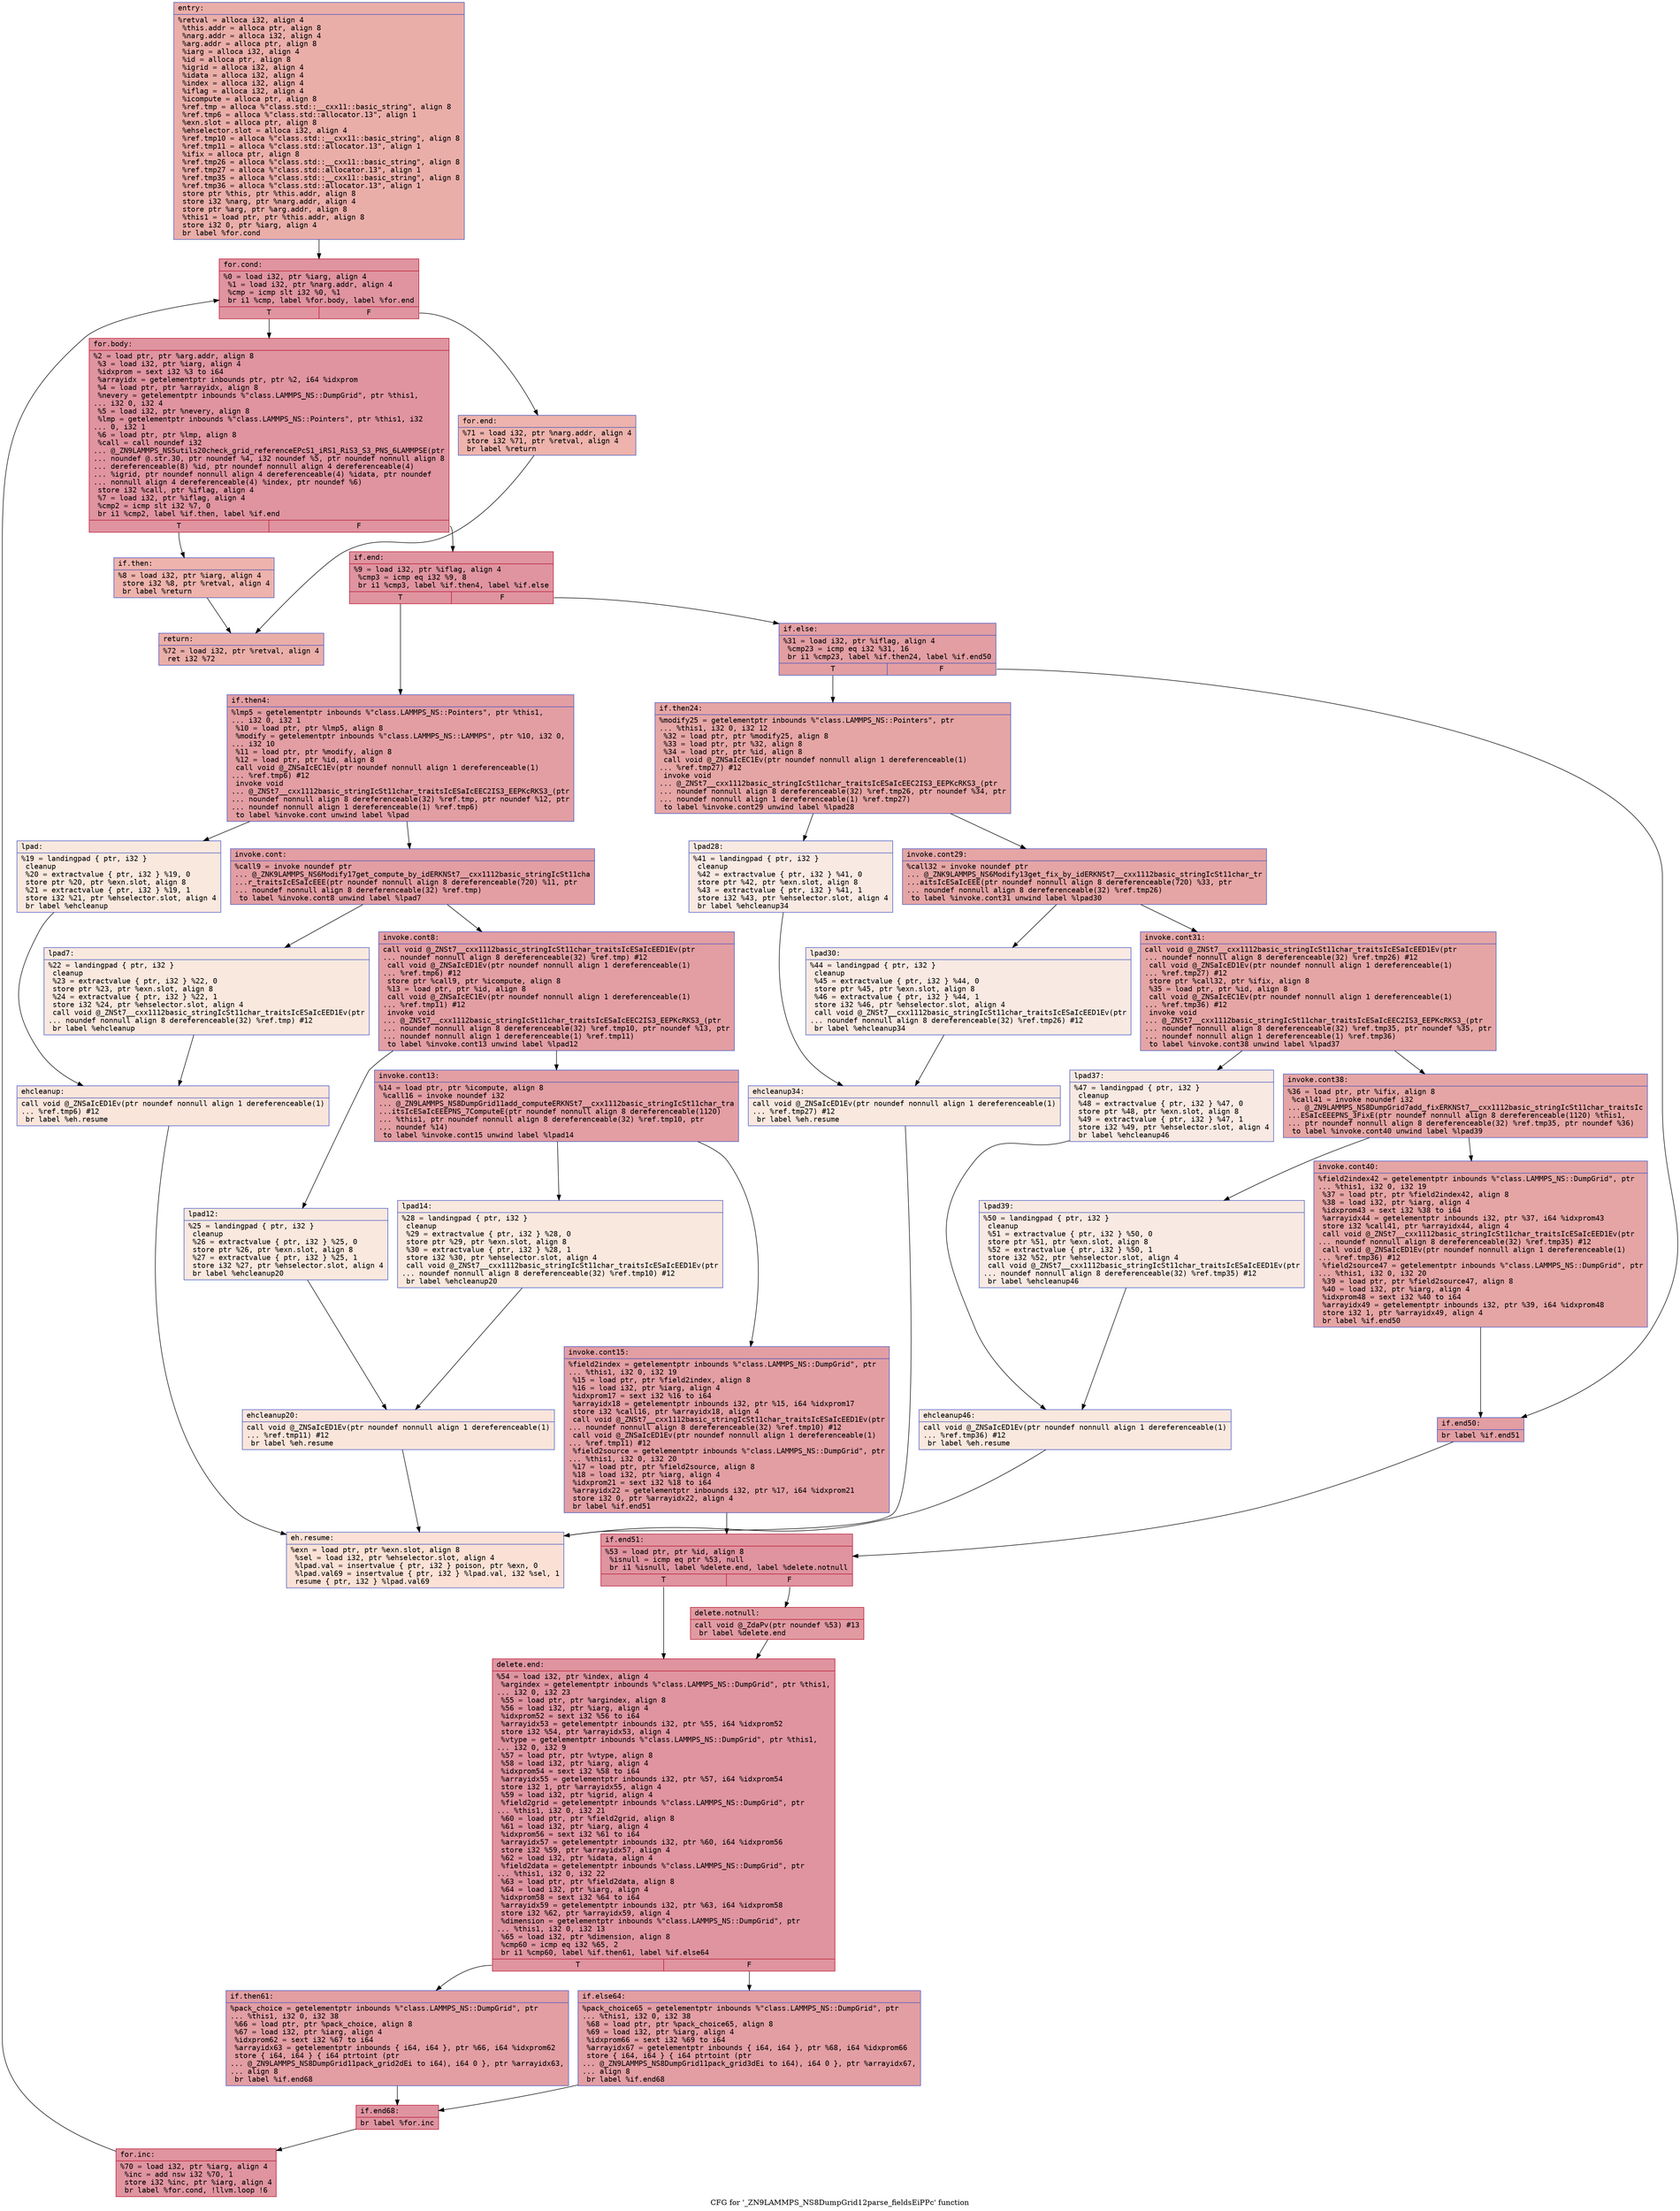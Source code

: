 digraph "CFG for '_ZN9LAMMPS_NS8DumpGrid12parse_fieldsEiPPc' function" {
	label="CFG for '_ZN9LAMMPS_NS8DumpGrid12parse_fieldsEiPPc' function";

	Node0x557f62bcbe90 [shape=record,color="#3d50c3ff", style=filled, fillcolor="#d0473d70" fontname="Courier",label="{entry:\l|  %retval = alloca i32, align 4\l  %this.addr = alloca ptr, align 8\l  %narg.addr = alloca i32, align 4\l  %arg.addr = alloca ptr, align 8\l  %iarg = alloca i32, align 4\l  %id = alloca ptr, align 8\l  %igrid = alloca i32, align 4\l  %idata = alloca i32, align 4\l  %index = alloca i32, align 4\l  %iflag = alloca i32, align 4\l  %icompute = alloca ptr, align 8\l  %ref.tmp = alloca %\"class.std::__cxx11::basic_string\", align 8\l  %ref.tmp6 = alloca %\"class.std::allocator.13\", align 1\l  %exn.slot = alloca ptr, align 8\l  %ehselector.slot = alloca i32, align 4\l  %ref.tmp10 = alloca %\"class.std::__cxx11::basic_string\", align 8\l  %ref.tmp11 = alloca %\"class.std::allocator.13\", align 1\l  %ifix = alloca ptr, align 8\l  %ref.tmp26 = alloca %\"class.std::__cxx11::basic_string\", align 8\l  %ref.tmp27 = alloca %\"class.std::allocator.13\", align 1\l  %ref.tmp35 = alloca %\"class.std::__cxx11::basic_string\", align 8\l  %ref.tmp36 = alloca %\"class.std::allocator.13\", align 1\l  store ptr %this, ptr %this.addr, align 8\l  store i32 %narg, ptr %narg.addr, align 4\l  store ptr %arg, ptr %arg.addr, align 8\l  %this1 = load ptr, ptr %this.addr, align 8\l  store i32 0, ptr %iarg, align 4\l  br label %for.cond\l}"];
	Node0x557f62bcbe90 -> Node0x557f62bcd2b0[tooltip="entry -> for.cond\nProbability 100.00%" ];
	Node0x557f62bcd2b0 [shape=record,color="#b70d28ff", style=filled, fillcolor="#b70d2870" fontname="Courier",label="{for.cond:\l|  %0 = load i32, ptr %iarg, align 4\l  %1 = load i32, ptr %narg.addr, align 4\l  %cmp = icmp slt i32 %0, %1\l  br i1 %cmp, label %for.body, label %for.end\l|{<s0>T|<s1>F}}"];
	Node0x557f62bcd2b0:s0 -> Node0x557f62bcd4b0[tooltip="for.cond -> for.body\nProbability 96.88%" ];
	Node0x557f62bcd2b0:s1 -> Node0x557f62bcd530[tooltip="for.cond -> for.end\nProbability 3.12%" ];
	Node0x557f62bcd4b0 [shape=record,color="#b70d28ff", style=filled, fillcolor="#b70d2870" fontname="Courier",label="{for.body:\l|  %2 = load ptr, ptr %arg.addr, align 8\l  %3 = load i32, ptr %iarg, align 4\l  %idxprom = sext i32 %3 to i64\l  %arrayidx = getelementptr inbounds ptr, ptr %2, i64 %idxprom\l  %4 = load ptr, ptr %arrayidx, align 8\l  %nevery = getelementptr inbounds %\"class.LAMMPS_NS::DumpGrid\", ptr %this1,\l... i32 0, i32 4\l  %5 = load i32, ptr %nevery, align 8\l  %lmp = getelementptr inbounds %\"class.LAMMPS_NS::Pointers\", ptr %this1, i32\l... 0, i32 1\l  %6 = load ptr, ptr %lmp, align 8\l  %call = call noundef i32\l... @_ZN9LAMMPS_NS5utils20check_grid_referenceEPcS1_iRS1_RiS3_S3_PNS_6LAMMPSE(ptr\l... noundef @.str.30, ptr noundef %4, i32 noundef %5, ptr noundef nonnull align 8\l... dereferenceable(8) %id, ptr noundef nonnull align 4 dereferenceable(4)\l... %igrid, ptr noundef nonnull align 4 dereferenceable(4) %idata, ptr noundef\l... nonnull align 4 dereferenceable(4) %index, ptr noundef %6)\l  store i32 %call, ptr %iflag, align 4\l  %7 = load i32, ptr %iflag, align 4\l  %cmp2 = icmp slt i32 %7, 0\l  br i1 %cmp2, label %if.then, label %if.end\l|{<s0>T|<s1>F}}"];
	Node0x557f62bcd4b0:s0 -> Node0x557f62bce120[tooltip="for.body -> if.then\nProbability 3.12%" ];
	Node0x557f62bcd4b0:s1 -> Node0x557f62bce190[tooltip="for.body -> if.end\nProbability 96.88%" ];
	Node0x557f62bce120 [shape=record,color="#3d50c3ff", style=filled, fillcolor="#d6524470" fontname="Courier",label="{if.then:\l|  %8 = load i32, ptr %iarg, align 4\l  store i32 %8, ptr %retval, align 4\l  br label %return\l}"];
	Node0x557f62bce120 -> Node0x557f62bce430[tooltip="if.then -> return\nProbability 100.00%" ];
	Node0x557f62bce190 [shape=record,color="#b70d28ff", style=filled, fillcolor="#b70d2870" fontname="Courier",label="{if.end:\l|  %9 = load i32, ptr %iflag, align 4\l  %cmp3 = icmp eq i32 %9, 8\l  br i1 %cmp3, label %if.then4, label %if.else\l|{<s0>T|<s1>F}}"];
	Node0x557f62bce190:s0 -> Node0x557f62bce640[tooltip="if.end -> if.then4\nProbability 50.00%" ];
	Node0x557f62bce190:s1 -> Node0x557f62bce690[tooltip="if.end -> if.else\nProbability 50.00%" ];
	Node0x557f62bce640 [shape=record,color="#3d50c3ff", style=filled, fillcolor="#be242e70" fontname="Courier",label="{if.then4:\l|  %lmp5 = getelementptr inbounds %\"class.LAMMPS_NS::Pointers\", ptr %this1,\l... i32 0, i32 1\l  %10 = load ptr, ptr %lmp5, align 8\l  %modify = getelementptr inbounds %\"class.LAMMPS_NS::LAMMPS\", ptr %10, i32 0,\l... i32 10\l  %11 = load ptr, ptr %modify, align 8\l  %12 = load ptr, ptr %id, align 8\l  call void @_ZNSaIcEC1Ev(ptr noundef nonnull align 1 dereferenceable(1)\l... %ref.tmp6) #12\l  invoke void\l... @_ZNSt7__cxx1112basic_stringIcSt11char_traitsIcESaIcEEC2IS3_EEPKcRKS3_(ptr\l... noundef nonnull align 8 dereferenceable(32) %ref.tmp, ptr noundef %12, ptr\l... noundef nonnull align 1 dereferenceable(1) %ref.tmp6)\l          to label %invoke.cont unwind label %lpad\l}"];
	Node0x557f62bce640 -> Node0x557f62bcecd0[tooltip="if.then4 -> invoke.cont\nProbability 100.00%" ];
	Node0x557f62bce640 -> Node0x557f62bced50[tooltip="if.then4 -> lpad\nProbability 0.00%" ];
	Node0x557f62bcecd0 [shape=record,color="#3d50c3ff", style=filled, fillcolor="#be242e70" fontname="Courier",label="{invoke.cont:\l|  %call9 = invoke noundef ptr\l... @_ZNK9LAMMPS_NS6Modify17get_compute_by_idERKNSt7__cxx1112basic_stringIcSt11cha\l...r_traitsIcESaIcEEE(ptr noundef nonnull align 8 dereferenceable(720) %11, ptr\l... noundef nonnull align 8 dereferenceable(32) %ref.tmp)\l          to label %invoke.cont8 unwind label %lpad7\l}"];
	Node0x557f62bcecd0 -> Node0x557f62bcec80[tooltip="invoke.cont -> invoke.cont8\nProbability 100.00%" ];
	Node0x557f62bcecd0 -> Node0x557f62bcf0b0[tooltip="invoke.cont -> lpad7\nProbability 0.00%" ];
	Node0x557f62bcec80 [shape=record,color="#3d50c3ff", style=filled, fillcolor="#be242e70" fontname="Courier",label="{invoke.cont8:\l|  call void @_ZNSt7__cxx1112basic_stringIcSt11char_traitsIcESaIcEED1Ev(ptr\l... noundef nonnull align 8 dereferenceable(32) %ref.tmp) #12\l  call void @_ZNSaIcED1Ev(ptr noundef nonnull align 1 dereferenceable(1)\l... %ref.tmp6) #12\l  store ptr %call9, ptr %icompute, align 8\l  %13 = load ptr, ptr %id, align 8\l  call void @_ZNSaIcEC1Ev(ptr noundef nonnull align 1 dereferenceable(1)\l... %ref.tmp11) #12\l  invoke void\l... @_ZNSt7__cxx1112basic_stringIcSt11char_traitsIcESaIcEEC2IS3_EEPKcRKS3_(ptr\l... noundef nonnull align 8 dereferenceable(32) %ref.tmp10, ptr noundef %13, ptr\l... noundef nonnull align 1 dereferenceable(1) %ref.tmp11)\l          to label %invoke.cont13 unwind label %lpad12\l}"];
	Node0x557f62bcec80 -> Node0x557f62bcfbc0[tooltip="invoke.cont8 -> invoke.cont13\nProbability 100.00%" ];
	Node0x557f62bcec80 -> Node0x557f62bcfc40[tooltip="invoke.cont8 -> lpad12\nProbability 0.00%" ];
	Node0x557f62bcfbc0 [shape=record,color="#3d50c3ff", style=filled, fillcolor="#be242e70" fontname="Courier",label="{invoke.cont13:\l|  %14 = load ptr, ptr %icompute, align 8\l  %call16 = invoke noundef i32\l... @_ZN9LAMMPS_NS8DumpGrid11add_computeERKNSt7__cxx1112basic_stringIcSt11char_tra\l...itsIcESaIcEEEPNS_7ComputeE(ptr noundef nonnull align 8 dereferenceable(1120)\l... %this1, ptr noundef nonnull align 8 dereferenceable(32) %ref.tmp10, ptr\l... noundef %14)\l          to label %invoke.cont15 unwind label %lpad14\l}"];
	Node0x557f62bcfbc0 -> Node0x557f62bcfb70[tooltip="invoke.cont13 -> invoke.cont15\nProbability 100.00%" ];
	Node0x557f62bcfbc0 -> Node0x557f62bcff50[tooltip="invoke.cont13 -> lpad14\nProbability 0.00%" ];
	Node0x557f62bcfb70 [shape=record,color="#3d50c3ff", style=filled, fillcolor="#be242e70" fontname="Courier",label="{invoke.cont15:\l|  %field2index = getelementptr inbounds %\"class.LAMMPS_NS::DumpGrid\", ptr\l... %this1, i32 0, i32 19\l  %15 = load ptr, ptr %field2index, align 8\l  %16 = load i32, ptr %iarg, align 4\l  %idxprom17 = sext i32 %16 to i64\l  %arrayidx18 = getelementptr inbounds i32, ptr %15, i64 %idxprom17\l  store i32 %call16, ptr %arrayidx18, align 4\l  call void @_ZNSt7__cxx1112basic_stringIcSt11char_traitsIcESaIcEED1Ev(ptr\l... noundef nonnull align 8 dereferenceable(32) %ref.tmp10) #12\l  call void @_ZNSaIcED1Ev(ptr noundef nonnull align 1 dereferenceable(1)\l... %ref.tmp11) #12\l  %field2source = getelementptr inbounds %\"class.LAMMPS_NS::DumpGrid\", ptr\l... %this1, i32 0, i32 20\l  %17 = load ptr, ptr %field2source, align 8\l  %18 = load i32, ptr %iarg, align 4\l  %idxprom21 = sext i32 %18 to i64\l  %arrayidx22 = getelementptr inbounds i32, ptr %17, i64 %idxprom21\l  store i32 0, ptr %arrayidx22, align 4\l  br label %if.end51\l}"];
	Node0x557f62bcfb70 -> Node0x557f62bd0c90[tooltip="invoke.cont15 -> if.end51\nProbability 100.00%" ];
	Node0x557f62bced50 [shape=record,color="#3d50c3ff", style=filled, fillcolor="#f2cab570" fontname="Courier",label="{lpad:\l|  %19 = landingpad \{ ptr, i32 \}\l          cleanup\l  %20 = extractvalue \{ ptr, i32 \} %19, 0\l  store ptr %20, ptr %exn.slot, align 8\l  %21 = extractvalue \{ ptr, i32 \} %19, 1\l  store i32 %21, ptr %ehselector.slot, align 4\l  br label %ehcleanup\l}"];
	Node0x557f62bced50 -> Node0x557f62bd1010[tooltip="lpad -> ehcleanup\nProbability 100.00%" ];
	Node0x557f62bcf0b0 [shape=record,color="#3d50c3ff", style=filled, fillcolor="#f2cab570" fontname="Courier",label="{lpad7:\l|  %22 = landingpad \{ ptr, i32 \}\l          cleanup\l  %23 = extractvalue \{ ptr, i32 \} %22, 0\l  store ptr %23, ptr %exn.slot, align 8\l  %24 = extractvalue \{ ptr, i32 \} %22, 1\l  store i32 %24, ptr %ehselector.slot, align 4\l  call void @_ZNSt7__cxx1112basic_stringIcSt11char_traitsIcESaIcEED1Ev(ptr\l... noundef nonnull align 8 dereferenceable(32) %ref.tmp) #12\l  br label %ehcleanup\l}"];
	Node0x557f62bcf0b0 -> Node0x557f62bd1010[tooltip="lpad7 -> ehcleanup\nProbability 100.00%" ];
	Node0x557f62bd1010 [shape=record,color="#3d50c3ff", style=filled, fillcolor="#f4c5ad70" fontname="Courier",label="{ehcleanup:\l|  call void @_ZNSaIcED1Ev(ptr noundef nonnull align 1 dereferenceable(1)\l... %ref.tmp6) #12\l  br label %eh.resume\l}"];
	Node0x557f62bd1010 -> Node0x557f62bd1690[tooltip="ehcleanup -> eh.resume\nProbability 100.00%" ];
	Node0x557f62bcfc40 [shape=record,color="#3d50c3ff", style=filled, fillcolor="#f2cab570" fontname="Courier",label="{lpad12:\l|  %25 = landingpad \{ ptr, i32 \}\l          cleanup\l  %26 = extractvalue \{ ptr, i32 \} %25, 0\l  store ptr %26, ptr %exn.slot, align 8\l  %27 = extractvalue \{ ptr, i32 \} %25, 1\l  store i32 %27, ptr %ehselector.slot, align 4\l  br label %ehcleanup20\l}"];
	Node0x557f62bcfc40 -> Node0x557f62bd19e0[tooltip="lpad12 -> ehcleanup20\nProbability 100.00%" ];
	Node0x557f62bcff50 [shape=record,color="#3d50c3ff", style=filled, fillcolor="#f2cab570" fontname="Courier",label="{lpad14:\l|  %28 = landingpad \{ ptr, i32 \}\l          cleanup\l  %29 = extractvalue \{ ptr, i32 \} %28, 0\l  store ptr %29, ptr %exn.slot, align 8\l  %30 = extractvalue \{ ptr, i32 \} %28, 1\l  store i32 %30, ptr %ehselector.slot, align 4\l  call void @_ZNSt7__cxx1112basic_stringIcSt11char_traitsIcESaIcEED1Ev(ptr\l... noundef nonnull align 8 dereferenceable(32) %ref.tmp10) #12\l  br label %ehcleanup20\l}"];
	Node0x557f62bcff50 -> Node0x557f62bd19e0[tooltip="lpad14 -> ehcleanup20\nProbability 100.00%" ];
	Node0x557f62bd19e0 [shape=record,color="#3d50c3ff", style=filled, fillcolor="#f4c5ad70" fontname="Courier",label="{ehcleanup20:\l|  call void @_ZNSaIcED1Ev(ptr noundef nonnull align 1 dereferenceable(1)\l... %ref.tmp11) #12\l  br label %eh.resume\l}"];
	Node0x557f62bd19e0 -> Node0x557f62bd1690[tooltip="ehcleanup20 -> eh.resume\nProbability 100.00%" ];
	Node0x557f62bce690 [shape=record,color="#3d50c3ff", style=filled, fillcolor="#be242e70" fontname="Courier",label="{if.else:\l|  %31 = load i32, ptr %iflag, align 4\l  %cmp23 = icmp eq i32 %31, 16\l  br i1 %cmp23, label %if.then24, label %if.end50\l|{<s0>T|<s1>F}}"];
	Node0x557f62bce690:s0 -> Node0x557f62bd21e0[tooltip="if.else -> if.then24\nProbability 50.00%" ];
	Node0x557f62bce690:s1 -> Node0x557f62bd2230[tooltip="if.else -> if.end50\nProbability 50.00%" ];
	Node0x557f62bd21e0 [shape=record,color="#3d50c3ff", style=filled, fillcolor="#c5333470" fontname="Courier",label="{if.then24:\l|  %modify25 = getelementptr inbounds %\"class.LAMMPS_NS::Pointers\", ptr\l... %this1, i32 0, i32 12\l  %32 = load ptr, ptr %modify25, align 8\l  %33 = load ptr, ptr %32, align 8\l  %34 = load ptr, ptr %id, align 8\l  call void @_ZNSaIcEC1Ev(ptr noundef nonnull align 1 dereferenceable(1)\l... %ref.tmp27) #12\l  invoke void\l... @_ZNSt7__cxx1112basic_stringIcSt11char_traitsIcESaIcEEC2IS3_EEPKcRKS3_(ptr\l... noundef nonnull align 8 dereferenceable(32) %ref.tmp26, ptr noundef %34, ptr\l... noundef nonnull align 1 dereferenceable(1) %ref.tmp27)\l          to label %invoke.cont29 unwind label %lpad28\l}"];
	Node0x557f62bd21e0 -> Node0x557f62bd2750[tooltip="if.then24 -> invoke.cont29\nProbability 100.00%" ];
	Node0x557f62bd21e0 -> Node0x557f62bd27d0[tooltip="if.then24 -> lpad28\nProbability 0.00%" ];
	Node0x557f62bd2750 [shape=record,color="#3d50c3ff", style=filled, fillcolor="#c5333470" fontname="Courier",label="{invoke.cont29:\l|  %call32 = invoke noundef ptr\l... @_ZNK9LAMMPS_NS6Modify13get_fix_by_idERKNSt7__cxx1112basic_stringIcSt11char_tr\l...aitsIcESaIcEEE(ptr noundef nonnull align 8 dereferenceable(720) %33, ptr\l... noundef nonnull align 8 dereferenceable(32) %ref.tmp26)\l          to label %invoke.cont31 unwind label %lpad30\l}"];
	Node0x557f62bd2750 -> Node0x557f62bd2700[tooltip="invoke.cont29 -> invoke.cont31\nProbability 100.00%" ];
	Node0x557f62bd2750 -> Node0x557f62bd2ad0[tooltip="invoke.cont29 -> lpad30\nProbability 0.00%" ];
	Node0x557f62bd2700 [shape=record,color="#3d50c3ff", style=filled, fillcolor="#c5333470" fontname="Courier",label="{invoke.cont31:\l|  call void @_ZNSt7__cxx1112basic_stringIcSt11char_traitsIcESaIcEED1Ev(ptr\l... noundef nonnull align 8 dereferenceable(32) %ref.tmp26) #12\l  call void @_ZNSaIcED1Ev(ptr noundef nonnull align 1 dereferenceable(1)\l... %ref.tmp27) #12\l  store ptr %call32, ptr %ifix, align 8\l  %35 = load ptr, ptr %id, align 8\l  call void @_ZNSaIcEC1Ev(ptr noundef nonnull align 1 dereferenceable(1)\l... %ref.tmp36) #12\l  invoke void\l... @_ZNSt7__cxx1112basic_stringIcSt11char_traitsIcESaIcEEC2IS3_EEPKcRKS3_(ptr\l... noundef nonnull align 8 dereferenceable(32) %ref.tmp35, ptr noundef %35, ptr\l... noundef nonnull align 1 dereferenceable(1) %ref.tmp36)\l          to label %invoke.cont38 unwind label %lpad37\l}"];
	Node0x557f62bd2700 -> Node0x557f62bd32e0[tooltip="invoke.cont31 -> invoke.cont38\nProbability 100.00%" ];
	Node0x557f62bd2700 -> Node0x557f62bd3360[tooltip="invoke.cont31 -> lpad37\nProbability 0.00%" ];
	Node0x557f62bd32e0 [shape=record,color="#3d50c3ff", style=filled, fillcolor="#c5333470" fontname="Courier",label="{invoke.cont38:\l|  %36 = load ptr, ptr %ifix, align 8\l  %call41 = invoke noundef i32\l... @_ZN9LAMMPS_NS8DumpGrid7add_fixERKNSt7__cxx1112basic_stringIcSt11char_traitsIc\l...ESaIcEEEPNS_3FixE(ptr noundef nonnull align 8 dereferenceable(1120) %this1,\l... ptr noundef nonnull align 8 dereferenceable(32) %ref.tmp35, ptr noundef %36)\l          to label %invoke.cont40 unwind label %lpad39\l}"];
	Node0x557f62bd32e0 -> Node0x557f62bd3290[tooltip="invoke.cont38 -> invoke.cont40\nProbability 100.00%" ];
	Node0x557f62bd32e0 -> Node0x557f62bd3670[tooltip="invoke.cont38 -> lpad39\nProbability 0.00%" ];
	Node0x557f62bd3290 [shape=record,color="#3d50c3ff", style=filled, fillcolor="#c5333470" fontname="Courier",label="{invoke.cont40:\l|  %field2index42 = getelementptr inbounds %\"class.LAMMPS_NS::DumpGrid\", ptr\l... %this1, i32 0, i32 19\l  %37 = load ptr, ptr %field2index42, align 8\l  %38 = load i32, ptr %iarg, align 4\l  %idxprom43 = sext i32 %38 to i64\l  %arrayidx44 = getelementptr inbounds i32, ptr %37, i64 %idxprom43\l  store i32 %call41, ptr %arrayidx44, align 4\l  call void @_ZNSt7__cxx1112basic_stringIcSt11char_traitsIcESaIcEED1Ev(ptr\l... noundef nonnull align 8 dereferenceable(32) %ref.tmp35) #12\l  call void @_ZNSaIcED1Ev(ptr noundef nonnull align 1 dereferenceable(1)\l... %ref.tmp36) #12\l  %field2source47 = getelementptr inbounds %\"class.LAMMPS_NS::DumpGrid\", ptr\l... %this1, i32 0, i32 20\l  %39 = load ptr, ptr %field2source47, align 8\l  %40 = load i32, ptr %iarg, align 4\l  %idxprom48 = sext i32 %40 to i64\l  %arrayidx49 = getelementptr inbounds i32, ptr %39, i64 %idxprom48\l  store i32 1, ptr %arrayidx49, align 4\l  br label %if.end50\l}"];
	Node0x557f62bd3290 -> Node0x557f62bd2230[tooltip="invoke.cont40 -> if.end50\nProbability 100.00%" ];
	Node0x557f62bd27d0 [shape=record,color="#3d50c3ff", style=filled, fillcolor="#efcebd70" fontname="Courier",label="{lpad28:\l|  %41 = landingpad \{ ptr, i32 \}\l          cleanup\l  %42 = extractvalue \{ ptr, i32 \} %41, 0\l  store ptr %42, ptr %exn.slot, align 8\l  %43 = extractvalue \{ ptr, i32 \} %41, 1\l  store i32 %43, ptr %ehselector.slot, align 4\l  br label %ehcleanup34\l}"];
	Node0x557f62bd27d0 -> Node0x557f62bd46b0[tooltip="lpad28 -> ehcleanup34\nProbability 100.00%" ];
	Node0x557f62bd2ad0 [shape=record,color="#3d50c3ff", style=filled, fillcolor="#efcebd70" fontname="Courier",label="{lpad30:\l|  %44 = landingpad \{ ptr, i32 \}\l          cleanup\l  %45 = extractvalue \{ ptr, i32 \} %44, 0\l  store ptr %45, ptr %exn.slot, align 8\l  %46 = extractvalue \{ ptr, i32 \} %44, 1\l  store i32 %46, ptr %ehselector.slot, align 4\l  call void @_ZNSt7__cxx1112basic_stringIcSt11char_traitsIcESaIcEED1Ev(ptr\l... noundef nonnull align 8 dereferenceable(32) %ref.tmp26) #12\l  br label %ehcleanup34\l}"];
	Node0x557f62bd2ad0 -> Node0x557f62bd46b0[tooltip="lpad30 -> ehcleanup34\nProbability 100.00%" ];
	Node0x557f62bd46b0 [shape=record,color="#3d50c3ff", style=filled, fillcolor="#f2cab570" fontname="Courier",label="{ehcleanup34:\l|  call void @_ZNSaIcED1Ev(ptr noundef nonnull align 1 dereferenceable(1)\l... %ref.tmp27) #12\l  br label %eh.resume\l}"];
	Node0x557f62bd46b0 -> Node0x557f62bd1690[tooltip="ehcleanup34 -> eh.resume\nProbability 100.00%" ];
	Node0x557f62bd3360 [shape=record,color="#3d50c3ff", style=filled, fillcolor="#efcebd70" fontname="Courier",label="{lpad37:\l|  %47 = landingpad \{ ptr, i32 \}\l          cleanup\l  %48 = extractvalue \{ ptr, i32 \} %47, 0\l  store ptr %48, ptr %exn.slot, align 8\l  %49 = extractvalue \{ ptr, i32 \} %47, 1\l  store i32 %49, ptr %ehselector.slot, align 4\l  br label %ehcleanup46\l}"];
	Node0x557f62bd3360 -> Node0x557f62bd57b0[tooltip="lpad37 -> ehcleanup46\nProbability 100.00%" ];
	Node0x557f62bd3670 [shape=record,color="#3d50c3ff", style=filled, fillcolor="#efcebd70" fontname="Courier",label="{lpad39:\l|  %50 = landingpad \{ ptr, i32 \}\l          cleanup\l  %51 = extractvalue \{ ptr, i32 \} %50, 0\l  store ptr %51, ptr %exn.slot, align 8\l  %52 = extractvalue \{ ptr, i32 \} %50, 1\l  store i32 %52, ptr %ehselector.slot, align 4\l  call void @_ZNSt7__cxx1112basic_stringIcSt11char_traitsIcESaIcEED1Ev(ptr\l... noundef nonnull align 8 dereferenceable(32) %ref.tmp35) #12\l  br label %ehcleanup46\l}"];
	Node0x557f62bd3670 -> Node0x557f62bd57b0[tooltip="lpad39 -> ehcleanup46\nProbability 100.00%" ];
	Node0x557f62bd57b0 [shape=record,color="#3d50c3ff", style=filled, fillcolor="#f2cab570" fontname="Courier",label="{ehcleanup46:\l|  call void @_ZNSaIcED1Ev(ptr noundef nonnull align 1 dereferenceable(1)\l... %ref.tmp36) #12\l  br label %eh.resume\l}"];
	Node0x557f62bd57b0 -> Node0x557f62bd1690[tooltip="ehcleanup46 -> eh.resume\nProbability 100.00%" ];
	Node0x557f62bd2230 [shape=record,color="#3d50c3ff", style=filled, fillcolor="#be242e70" fontname="Courier",label="{if.end50:\l|  br label %if.end51\l}"];
	Node0x557f62bd2230 -> Node0x557f62bd0c90[tooltip="if.end50 -> if.end51\nProbability 100.00%" ];
	Node0x557f62bd0c90 [shape=record,color="#b70d28ff", style=filled, fillcolor="#b70d2870" fontname="Courier",label="{if.end51:\l|  %53 = load ptr, ptr %id, align 8\l  %isnull = icmp eq ptr %53, null\l  br i1 %isnull, label %delete.end, label %delete.notnull\l|{<s0>T|<s1>F}}"];
	Node0x557f62bd0c90:s0 -> Node0x557f62bd5fc0[tooltip="if.end51 -> delete.end\nProbability 37.50%" ];
	Node0x557f62bd0c90:s1 -> Node0x557f62bd6010[tooltip="if.end51 -> delete.notnull\nProbability 62.50%" ];
	Node0x557f62bd6010 [shape=record,color="#b70d28ff", style=filled, fillcolor="#bb1b2c70" fontname="Courier",label="{delete.notnull:\l|  call void @_ZdaPv(ptr noundef %53) #13\l  br label %delete.end\l}"];
	Node0x557f62bd6010 -> Node0x557f62bd5fc0[tooltip="delete.notnull -> delete.end\nProbability 100.00%" ];
	Node0x557f62bd5fc0 [shape=record,color="#b70d28ff", style=filled, fillcolor="#b70d2870" fontname="Courier",label="{delete.end:\l|  %54 = load i32, ptr %index, align 4\l  %argindex = getelementptr inbounds %\"class.LAMMPS_NS::DumpGrid\", ptr %this1,\l... i32 0, i32 23\l  %55 = load ptr, ptr %argindex, align 8\l  %56 = load i32, ptr %iarg, align 4\l  %idxprom52 = sext i32 %56 to i64\l  %arrayidx53 = getelementptr inbounds i32, ptr %55, i64 %idxprom52\l  store i32 %54, ptr %arrayidx53, align 4\l  %vtype = getelementptr inbounds %\"class.LAMMPS_NS::DumpGrid\", ptr %this1,\l... i32 0, i32 9\l  %57 = load ptr, ptr %vtype, align 8\l  %58 = load i32, ptr %iarg, align 4\l  %idxprom54 = sext i32 %58 to i64\l  %arrayidx55 = getelementptr inbounds i32, ptr %57, i64 %idxprom54\l  store i32 1, ptr %arrayidx55, align 4\l  %59 = load i32, ptr %igrid, align 4\l  %field2grid = getelementptr inbounds %\"class.LAMMPS_NS::DumpGrid\", ptr\l... %this1, i32 0, i32 21\l  %60 = load ptr, ptr %field2grid, align 8\l  %61 = load i32, ptr %iarg, align 4\l  %idxprom56 = sext i32 %61 to i64\l  %arrayidx57 = getelementptr inbounds i32, ptr %60, i64 %idxprom56\l  store i32 %59, ptr %arrayidx57, align 4\l  %62 = load i32, ptr %idata, align 4\l  %field2data = getelementptr inbounds %\"class.LAMMPS_NS::DumpGrid\", ptr\l... %this1, i32 0, i32 22\l  %63 = load ptr, ptr %field2data, align 8\l  %64 = load i32, ptr %iarg, align 4\l  %idxprom58 = sext i32 %64 to i64\l  %arrayidx59 = getelementptr inbounds i32, ptr %63, i64 %idxprom58\l  store i32 %62, ptr %arrayidx59, align 4\l  %dimension = getelementptr inbounds %\"class.LAMMPS_NS::DumpGrid\", ptr\l... %this1, i32 0, i32 13\l  %65 = load i32, ptr %dimension, align 8\l  %cmp60 = icmp eq i32 %65, 2\l  br i1 %cmp60, label %if.then61, label %if.else64\l|{<s0>T|<s1>F}}"];
	Node0x557f62bd5fc0:s0 -> Node0x557f62bd7cd0[tooltip="delete.end -> if.then61\nProbability 50.00%" ];
	Node0x557f62bd5fc0:s1 -> Node0x557f62bd7d50[tooltip="delete.end -> if.else64\nProbability 50.00%" ];
	Node0x557f62bd7cd0 [shape=record,color="#3d50c3ff", style=filled, fillcolor="#be242e70" fontname="Courier",label="{if.then61:\l|  %pack_choice = getelementptr inbounds %\"class.LAMMPS_NS::DumpGrid\", ptr\l... %this1, i32 0, i32 38\l  %66 = load ptr, ptr %pack_choice, align 8\l  %67 = load i32, ptr %iarg, align 4\l  %idxprom62 = sext i32 %67 to i64\l  %arrayidx63 = getelementptr inbounds \{ i64, i64 \}, ptr %66, i64 %idxprom62\l  store \{ i64, i64 \} \{ i64 ptrtoint (ptr\l... @_ZN9LAMMPS_NS8DumpGrid11pack_grid2dEi to i64), i64 0 \}, ptr %arrayidx63,\l... align 8\l  br label %if.end68\l}"];
	Node0x557f62bd7cd0 -> Node0x557f62bd83e0[tooltip="if.then61 -> if.end68\nProbability 100.00%" ];
	Node0x557f62bd7d50 [shape=record,color="#3d50c3ff", style=filled, fillcolor="#be242e70" fontname="Courier",label="{if.else64:\l|  %pack_choice65 = getelementptr inbounds %\"class.LAMMPS_NS::DumpGrid\", ptr\l... %this1, i32 0, i32 38\l  %68 = load ptr, ptr %pack_choice65, align 8\l  %69 = load i32, ptr %iarg, align 4\l  %idxprom66 = sext i32 %69 to i64\l  %arrayidx67 = getelementptr inbounds \{ i64, i64 \}, ptr %68, i64 %idxprom66\l  store \{ i64, i64 \} \{ i64 ptrtoint (ptr\l... @_ZN9LAMMPS_NS8DumpGrid11pack_grid3dEi to i64), i64 0 \}, ptr %arrayidx67,\l... align 8\l  br label %if.end68\l}"];
	Node0x557f62bd7d50 -> Node0x557f62bd83e0[tooltip="if.else64 -> if.end68\nProbability 100.00%" ];
	Node0x557f62bd83e0 [shape=record,color="#b70d28ff", style=filled, fillcolor="#b70d2870" fontname="Courier",label="{if.end68:\l|  br label %for.inc\l}"];
	Node0x557f62bd83e0 -> Node0x557f62bd8ab0[tooltip="if.end68 -> for.inc\nProbability 100.00%" ];
	Node0x557f62bd8ab0 [shape=record,color="#b70d28ff", style=filled, fillcolor="#b70d2870" fontname="Courier",label="{for.inc:\l|  %70 = load i32, ptr %iarg, align 4\l  %inc = add nsw i32 %70, 1\l  store i32 %inc, ptr %iarg, align 4\l  br label %for.cond, !llvm.loop !6\l}"];
	Node0x557f62bd8ab0 -> Node0x557f62bcd2b0[tooltip="for.inc -> for.cond\nProbability 100.00%" ];
	Node0x557f62bcd530 [shape=record,color="#3d50c3ff", style=filled, fillcolor="#d6524470" fontname="Courier",label="{for.end:\l|  %71 = load i32, ptr %narg.addr, align 4\l  store i32 %71, ptr %retval, align 4\l  br label %return\l}"];
	Node0x557f62bcd530 -> Node0x557f62bce430[tooltip="for.end -> return\nProbability 100.00%" ];
	Node0x557f62bce430 [shape=record,color="#3d50c3ff", style=filled, fillcolor="#d0473d70" fontname="Courier",label="{return:\l|  %72 = load i32, ptr %retval, align 4\l  ret i32 %72\l}"];
	Node0x557f62bd1690 [shape=record,color="#3d50c3ff", style=filled, fillcolor="#f7bca170" fontname="Courier",label="{eh.resume:\l|  %exn = load ptr, ptr %exn.slot, align 8\l  %sel = load i32, ptr %ehselector.slot, align 4\l  %lpad.val = insertvalue \{ ptr, i32 \} poison, ptr %exn, 0\l  %lpad.val69 = insertvalue \{ ptr, i32 \} %lpad.val, i32 %sel, 1\l  resume \{ ptr, i32 \} %lpad.val69\l}"];
}
